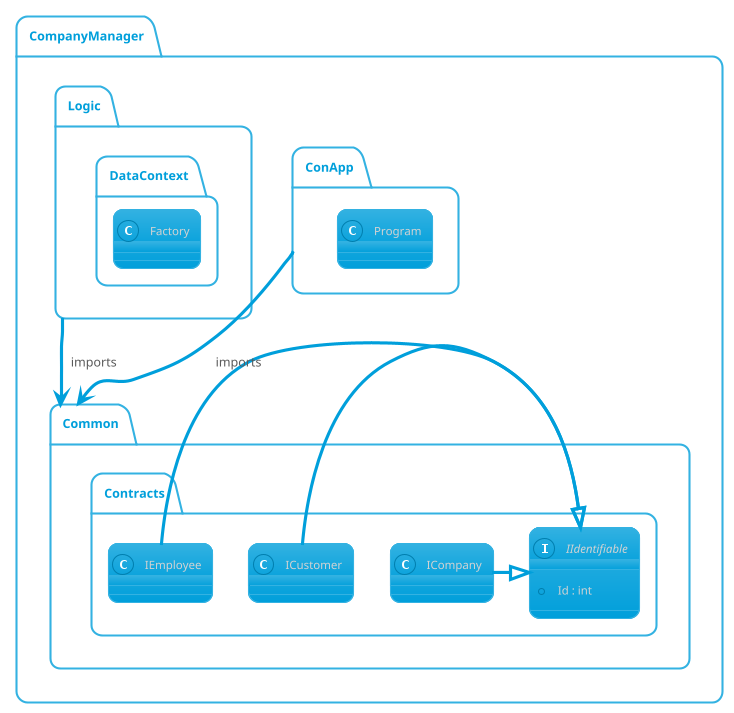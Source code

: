 @startuml systemstructure
!theme bluegray
skinparam packageStyle folder

package CompanyManager.ConApp {
    class Program {

    }
}

package CompanyManager.Logic {
    package DataContext {
        class Factory {

        }
    }
}

package CompanyManager.Common {
    package Contracts {
        interface IIdentifiable {
            + Id : int
        }
        ICompany -|> IIdentifiable
        ICustomer -|> IIdentifiable
        IEmployee -|> IIdentifiable
    }
}

CompanyManager.Logic --> CompanyManager.Common : imports
CompanyManager.ConApp --> CompanyManager.Common : imports
@enduml
